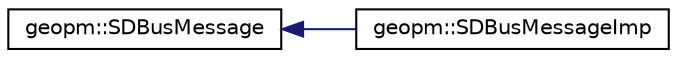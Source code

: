 digraph "Graphical Class Hierarchy"
{
 // LATEX_PDF_SIZE
  edge [fontname="Helvetica",fontsize="10",labelfontname="Helvetica",labelfontsize="10"];
  node [fontname="Helvetica",fontsize="10",shape=record];
  rankdir="LR";
  Node0 [label="geopm::SDBusMessage",height=0.2,width=0.4,color="black", fillcolor="white", style="filled",URL="$classgeopm_1_1_s_d_bus_message.html",tooltip="Abstraction around sd_bus interfaces that read from or append to sd_bus_message types."];
  Node0 -> Node1 [dir="back",color="midnightblue",fontsize="10",style="solid",fontname="Helvetica"];
  Node1 [label="geopm::SDBusMessageImp",height=0.2,width=0.4,color="black", fillcolor="white", style="filled",URL="$classgeopm_1_1_s_d_bus_message_imp.html",tooltip=" "];
}
